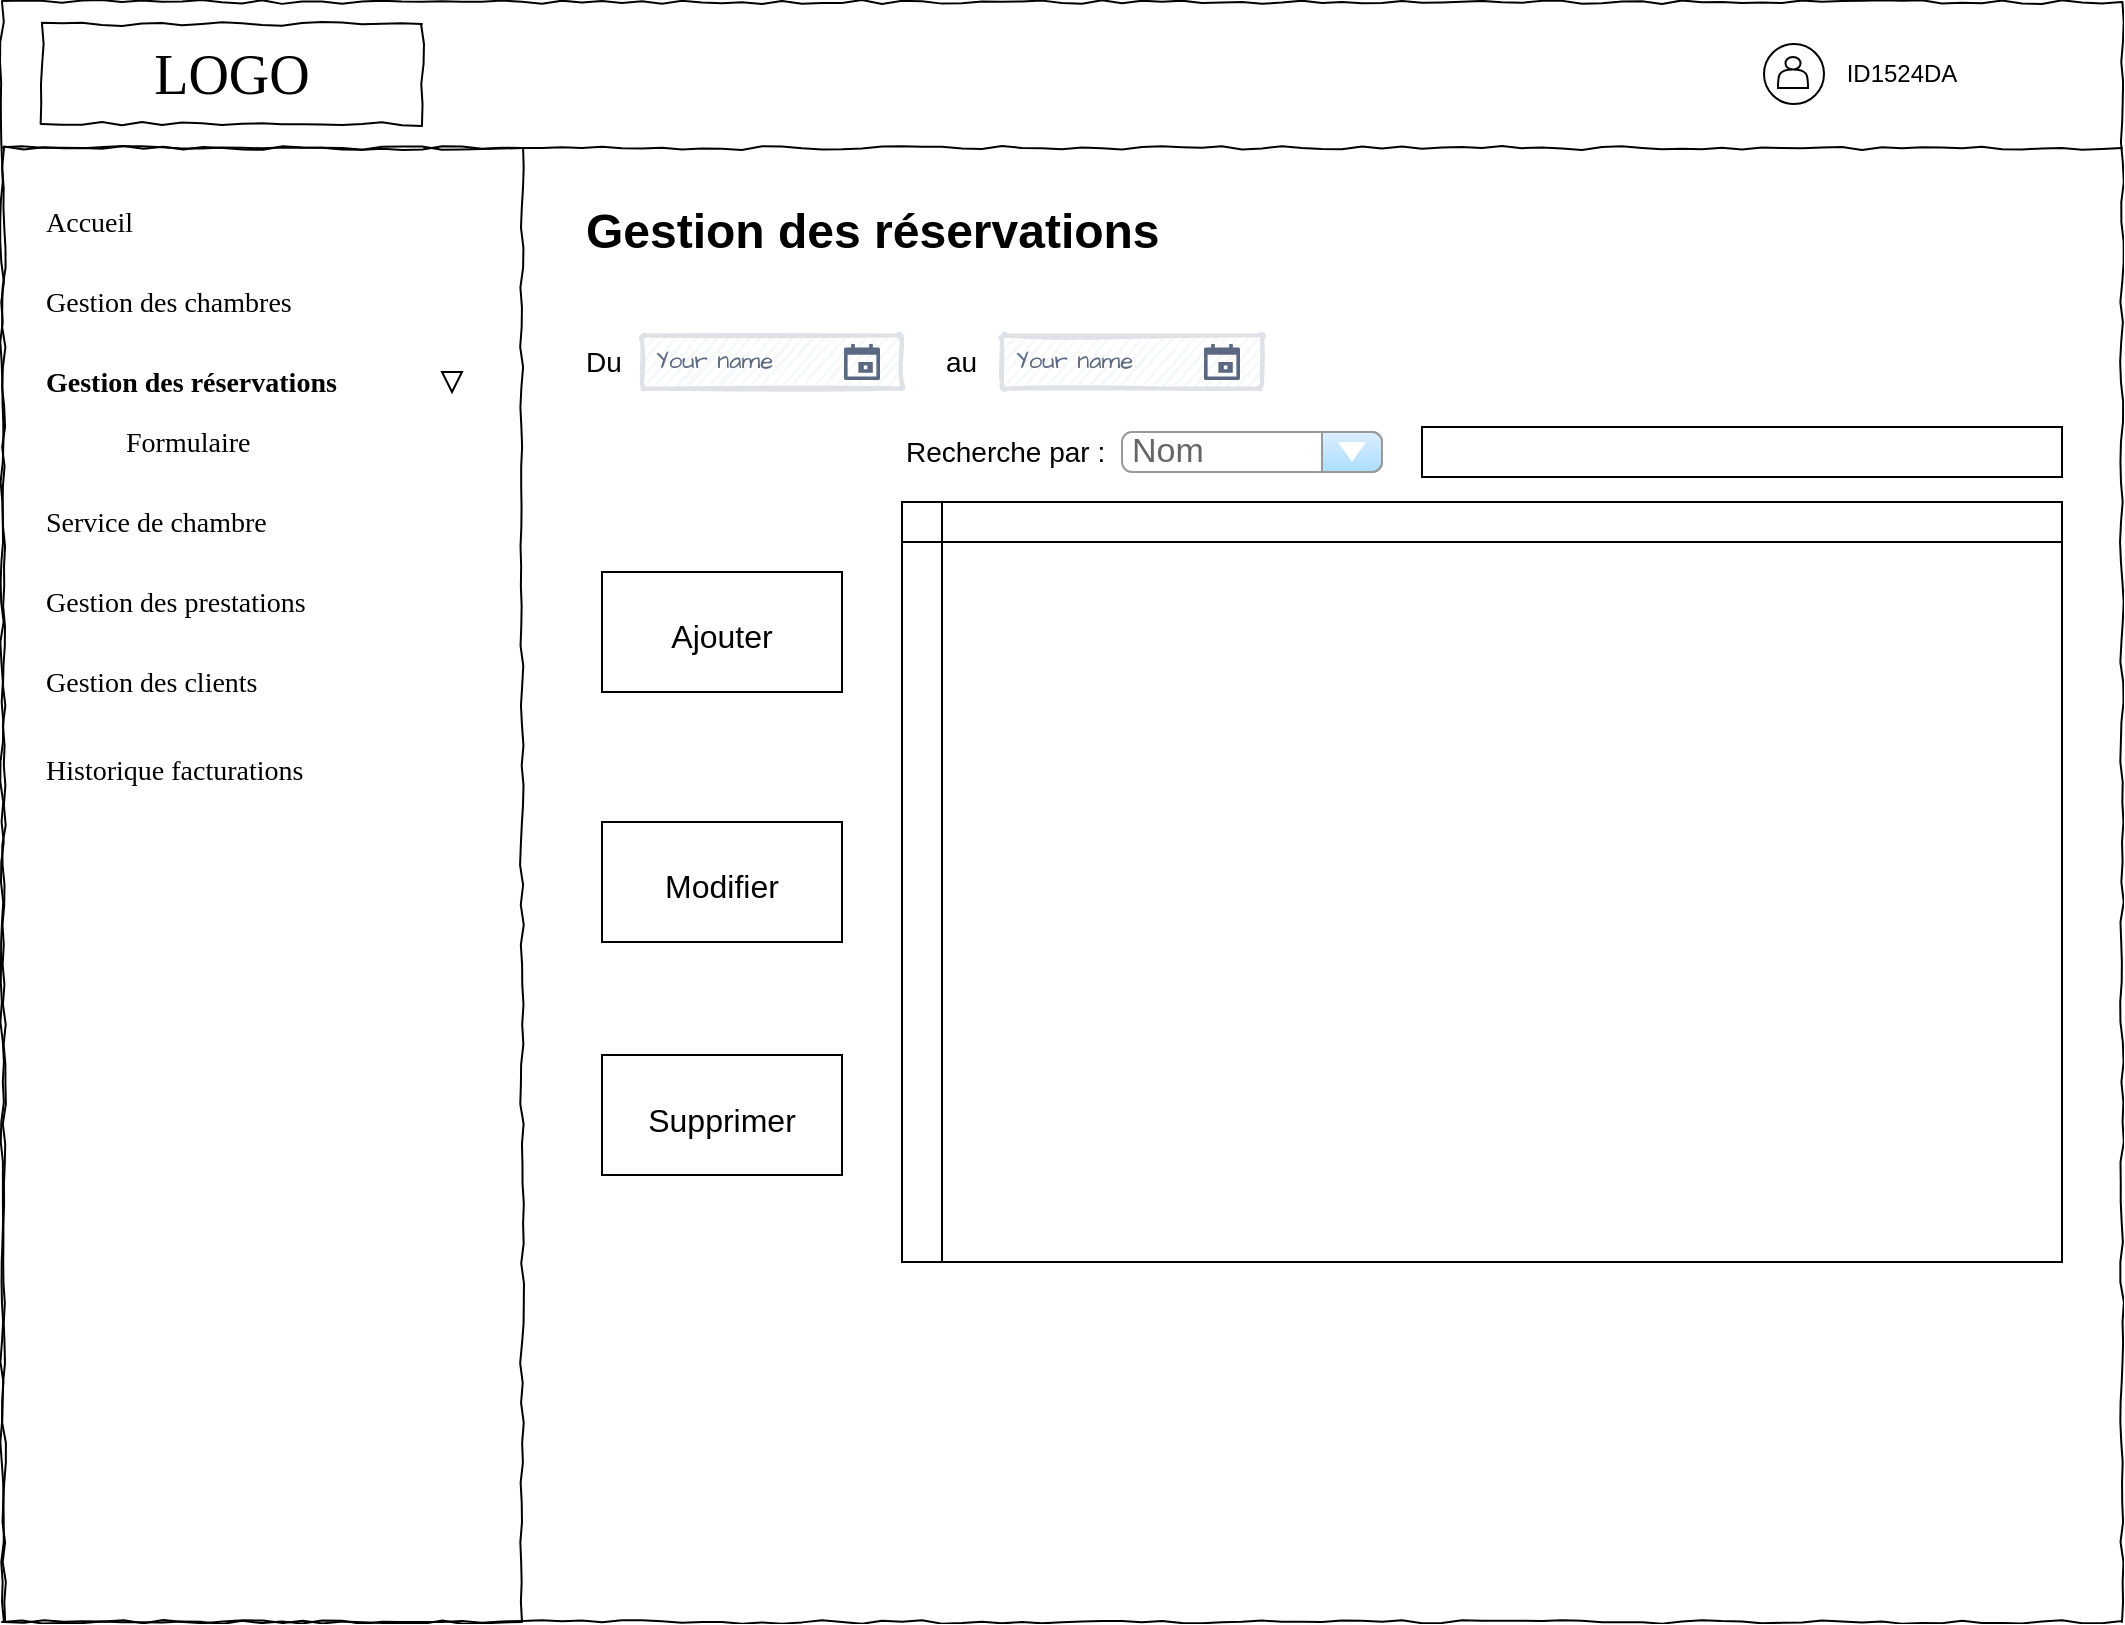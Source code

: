 <mxfile version="20.7.4" type="device"><diagram name="Page-1" id="03018318-947c-dd8e-b7a3-06fadd420f32"><mxGraphModel dx="1418" dy="828" grid="1" gridSize="10" guides="1" tooltips="1" connect="1" arrows="1" fold="1" page="1" pageScale="1" pageWidth="1100" pageHeight="850" background="none" math="0" shadow="0"><root><mxCell id="0"/><mxCell id="1" parent="0"/><mxCell id="677b7b8949515195-1" value="" style="whiteSpace=wrap;html=1;rounded=0;shadow=0;labelBackgroundColor=none;strokeColor=#000000;strokeWidth=1;fillColor=none;fontFamily=Verdana;fontSize=12;fontColor=#000000;align=center;comic=1;" parent="1" vertex="1"><mxGeometry x="20" y="20" width="1060" height="810" as="geometry"/></mxCell><mxCell id="677b7b8949515195-2" value="LOGO" style="whiteSpace=wrap;html=1;rounded=0;shadow=0;labelBackgroundColor=none;strokeWidth=1;fontFamily=Verdana;fontSize=28;align=center;comic=1;" parent="1" vertex="1"><mxGeometry x="40" y="31" width="190" height="50" as="geometry"/></mxCell><mxCell id="677b7b8949515195-8" value="" style="whiteSpace=wrap;html=1;rounded=0;shadow=0;labelBackgroundColor=none;strokeWidth=1;fillColor=none;fontFamily=Verdana;fontSize=12;align=center;comic=1;" parent="1" vertex="1"><mxGeometry x="21" y="93" width="259" height="737" as="geometry"/></mxCell><mxCell id="677b7b8949515195-9" value="" style="line;strokeWidth=1;html=1;rounded=0;shadow=0;labelBackgroundColor=none;fillColor=none;fontFamily=Verdana;fontSize=14;fontColor=#000000;align=center;comic=1;" parent="1" vertex="1"><mxGeometry x="20" y="88" width="1060" height="10" as="geometry"/></mxCell><mxCell id="677b7b8949515195-27" value="Gestion des chambres" style="text;html=1;points=[];align=left;verticalAlign=top;spacingTop=-4;fontSize=14;fontFamily=Verdana" parent="1" vertex="1"><mxGeometry x="40" y="160" width="200" height="20" as="geometry"/></mxCell><mxCell id="hmfjwAHEx4bi6AvxMooI-20" value="&lt;b&gt;Gestion des réservations&lt;/b&gt;" style="text;html=1;points=[];align=left;verticalAlign=top;spacingTop=-4;fontSize=14;fontFamily=Verdana" parent="1" vertex="1"><mxGeometry x="40" y="200" width="200" height="20" as="geometry"/></mxCell><mxCell id="hmfjwAHEx4bi6AvxMooI-21" value="" style="triangle;whiteSpace=wrap;html=1;rotation=90;" parent="1" vertex="1"><mxGeometry x="240" y="205" width="10" height="10" as="geometry"/></mxCell><mxCell id="hmfjwAHEx4bi6AvxMooI-22" value="Formulaire" style="text;html=1;points=[];align=left;verticalAlign=top;spacingTop=-4;fontSize=14;fontFamily=Verdana" parent="1" vertex="1"><mxGeometry x="80" y="230" width="160" height="20" as="geometry"/></mxCell><mxCell id="hmfjwAHEx4bi6AvxMooI-23" value="Service de chambre" style="text;html=1;points=[];align=left;verticalAlign=top;spacingTop=-4;fontSize=14;fontFamily=Verdana" parent="1" vertex="1"><mxGeometry x="40" y="270" width="200" height="20" as="geometry"/></mxCell><mxCell id="hmfjwAHEx4bi6AvxMooI-24" value="Gestion des prestations" style="text;html=1;points=[];align=left;verticalAlign=top;spacingTop=-4;fontSize=14;fontFamily=Verdana" parent="1" vertex="1"><mxGeometry x="40" y="310" width="200" height="20" as="geometry"/></mxCell><mxCell id="hmfjwAHEx4bi6AvxMooI-25" value="Gestion des clients" style="text;html=1;points=[];align=left;verticalAlign=top;spacingTop=-4;fontSize=14;fontFamily=Verdana" parent="1" vertex="1"><mxGeometry x="40" y="350" width="200" height="20" as="geometry"/></mxCell><mxCell id="hmfjwAHEx4bi6AvxMooI-29" value="" style="group" parent="1" vertex="1" connectable="0"><mxGeometry x="800" y="41" width="31" height="30" as="geometry"/></mxCell><mxCell id="hmfjwAHEx4bi6AvxMooI-31" value="" style="group" parent="hmfjwAHEx4bi6AvxMooI-29" vertex="1" connectable="0"><mxGeometry x="1" width="30" height="30" as="geometry"/></mxCell><mxCell id="hmfjwAHEx4bi6AvxMooI-27" value="" style="ellipse;whiteSpace=wrap;html=1;aspect=fixed;" parent="hmfjwAHEx4bi6AvxMooI-31" vertex="1"><mxGeometry x="100" width="30" height="30" as="geometry"/></mxCell><mxCell id="hmfjwAHEx4bi6AvxMooI-26" value="" style="shape=actor;whiteSpace=wrap;html=1;" parent="hmfjwAHEx4bi6AvxMooI-31" vertex="1"><mxGeometry x="107" y="6.5" width="15" height="15.5" as="geometry"/></mxCell><mxCell id="hmfjwAHEx4bi6AvxMooI-30" value="ID1524DA" style="text;html=1;strokeColor=none;fillColor=none;align=center;verticalAlign=middle;whiteSpace=wrap;rounded=0;" parent="1" vertex="1"><mxGeometry x="940" y="41" width="60" height="30" as="geometry"/></mxCell><mxCell id="gwlflDIQxVXvcAFoAkT_-2" value="Accueil" style="text;html=1;points=[];align=left;verticalAlign=top;spacingTop=-4;fontSize=14;fontFamily=Verdana" parent="1" vertex="1"><mxGeometry x="40" y="120" width="200" height="20" as="geometry"/></mxCell><mxCell id="gwlflDIQxVXvcAFoAkT_-3" value="" style="shape=internalStorage;whiteSpace=wrap;html=1;backgroundOutline=1;dx=20;dy=20;" parent="1" vertex="1"><mxGeometry x="470" y="270" width="580" height="380" as="geometry"/></mxCell><mxCell id="gwlflDIQxVXvcAFoAkT_-4" value="Gestion des réservations" style="text;html=1;strokeColor=none;fillColor=none;align=left;verticalAlign=middle;whiteSpace=wrap;rounded=0;fontStyle=1;fontSize=24;" parent="1" vertex="1"><mxGeometry x="310" y="120" width="460" height="30" as="geometry"/></mxCell><mxCell id="gwlflDIQxVXvcAFoAkT_-5" value="&lt;font style=&quot;font-size: 16px;&quot;&gt;Ajouter&lt;/font&gt;" style="rounded=0;whiteSpace=wrap;html=1;fontSize=24;" parent="1" vertex="1"><mxGeometry x="320" y="305" width="120" height="60" as="geometry"/></mxCell><mxCell id="gwlflDIQxVXvcAFoAkT_-6" value="&lt;font style=&quot;font-size: 16px;&quot;&gt;Modifier&lt;/font&gt;" style="rounded=0;whiteSpace=wrap;html=1;fontSize=24;" parent="1" vertex="1"><mxGeometry x="320" y="430" width="120" height="60" as="geometry"/></mxCell><mxCell id="gwlflDIQxVXvcAFoAkT_-7" value="&lt;font style=&quot;font-size: 16px;&quot;&gt;Supprimer&lt;/font&gt;" style="rounded=0;whiteSpace=wrap;html=1;fontSize=24;" parent="1" vertex="1"><mxGeometry x="320" y="546.5" width="120" height="60" as="geometry"/></mxCell><mxCell id="aIhIguM0rkg4idz-2ox8-1" value="Historique facturations" style="text;html=1;points=[];align=left;verticalAlign=top;spacingTop=-4;fontSize=14;fontFamily=Verdana" parent="1" vertex="1"><mxGeometry x="40" y="394.25" width="200" height="20" as="geometry"/></mxCell><mxCell id="xUEBNAciApZEpCK1F7yx-1" value="&lt;font style=&quot;font-size: 14px;&quot;&gt;Du&lt;/font&gt;" style="text;html=1;strokeColor=none;fillColor=none;align=left;verticalAlign=middle;whiteSpace=wrap;rounded=0;" vertex="1" parent="1"><mxGeometry x="310" y="185" width="60" height="30" as="geometry"/></mxCell><mxCell id="xUEBNAciApZEpCK1F7yx-3" value="&lt;font style=&quot;font-size: 14px;&quot;&gt;au&lt;/font&gt;" style="text;html=1;strokeColor=none;fillColor=none;align=left;verticalAlign=middle;whiteSpace=wrap;rounded=0;" vertex="1" parent="1"><mxGeometry x="490" y="185" width="60" height="30" as="geometry"/></mxCell><mxCell id="xUEBNAciApZEpCK1F7yx-6" value="Your name" style="rounded=1;arcSize=9;fillColor=#F7F8F9;align=left;spacingLeft=5;strokeColor=#DEE1E6;html=1;strokeWidth=2;fontColor=#596780;fontSize=12;sketch=1;hachureGap=4;pointerEvents=0;fontFamily=Architects Daughter;fontSource=https%3A%2F%2Ffonts.googleapis.com%2Fcss%3Ffamily%3DArchitects%2BDaughter;" vertex="1" parent="1"><mxGeometry x="340" y="186.75" width="130" height="26.5" as="geometry"/></mxCell><mxCell id="xUEBNAciApZEpCK1F7yx-7" value="" style="shape=mxgraph.gmdl.calendar;fillColor=#5A6881;strokeColor=none;sketch=0;hachureGap=4;pointerEvents=0;fontFamily=Architects Daughter;fontSource=https%3A%2F%2Ffonts.googleapis.com%2Fcss%3Ffamily%3DArchitects%2BDaughter;fontSize=20;" vertex="1" parent="xUEBNAciApZEpCK1F7yx-6"><mxGeometry x="1" y="0.5" width="18" height="18" relative="1" as="geometry"><mxPoint x="-29" y="-9" as="offset"/></mxGeometry></mxCell><mxCell id="xUEBNAciApZEpCK1F7yx-10" value="Your name" style="rounded=1;arcSize=9;fillColor=#F7F8F9;align=left;spacingLeft=5;strokeColor=#DEE1E6;html=1;strokeWidth=2;fontColor=#596780;fontSize=12;sketch=1;hachureGap=4;pointerEvents=0;fontFamily=Architects Daughter;fontSource=https%3A%2F%2Ffonts.googleapis.com%2Fcss%3Ffamily%3DArchitects%2BDaughter;" vertex="1" parent="1"><mxGeometry x="520" y="186.75" width="130" height="26.5" as="geometry"/></mxCell><mxCell id="xUEBNAciApZEpCK1F7yx-11" value="" style="shape=mxgraph.gmdl.calendar;fillColor=#5A6881;strokeColor=none;sketch=0;hachureGap=4;pointerEvents=0;fontFamily=Architects Daughter;fontSource=https%3A%2F%2Ffonts.googleapis.com%2Fcss%3Ffamily%3DArchitects%2BDaughter;fontSize=20;" vertex="1" parent="xUEBNAciApZEpCK1F7yx-10"><mxGeometry x="1" y="0.5" width="18" height="18" relative="1" as="geometry"><mxPoint x="-29" y="-9" as="offset"/></mxGeometry></mxCell><mxCell id="xUEBNAciApZEpCK1F7yx-12" value="&lt;font style=&quot;font-size: 14px;&quot;&gt;Recherche par :&lt;/font&gt;" style="text;html=1;strokeColor=none;fillColor=none;align=left;verticalAlign=middle;whiteSpace=wrap;rounded=0;" vertex="1" parent="1"><mxGeometry x="470" y="230" width="120" height="30" as="geometry"/></mxCell><mxCell id="xUEBNAciApZEpCK1F7yx-13" value="Nom" style="strokeWidth=1;shadow=0;dashed=0;align=center;html=1;shape=mxgraph.mockup.forms.comboBox;strokeColor=#999999;fillColor=#ddeeff;align=left;fillColor2=#aaddff;mainText=;fontColor=#666666;fontSize=17;spacingLeft=3;" vertex="1" parent="1"><mxGeometry x="580" y="235" width="130" height="20" as="geometry"/></mxCell><mxCell id="xUEBNAciApZEpCK1F7yx-14" value="" style="rounded=0;whiteSpace=wrap;html=1;fontSize=14;" vertex="1" parent="1"><mxGeometry x="730" y="232.5" width="320" height="25" as="geometry"/></mxCell></root></mxGraphModel></diagram></mxfile>